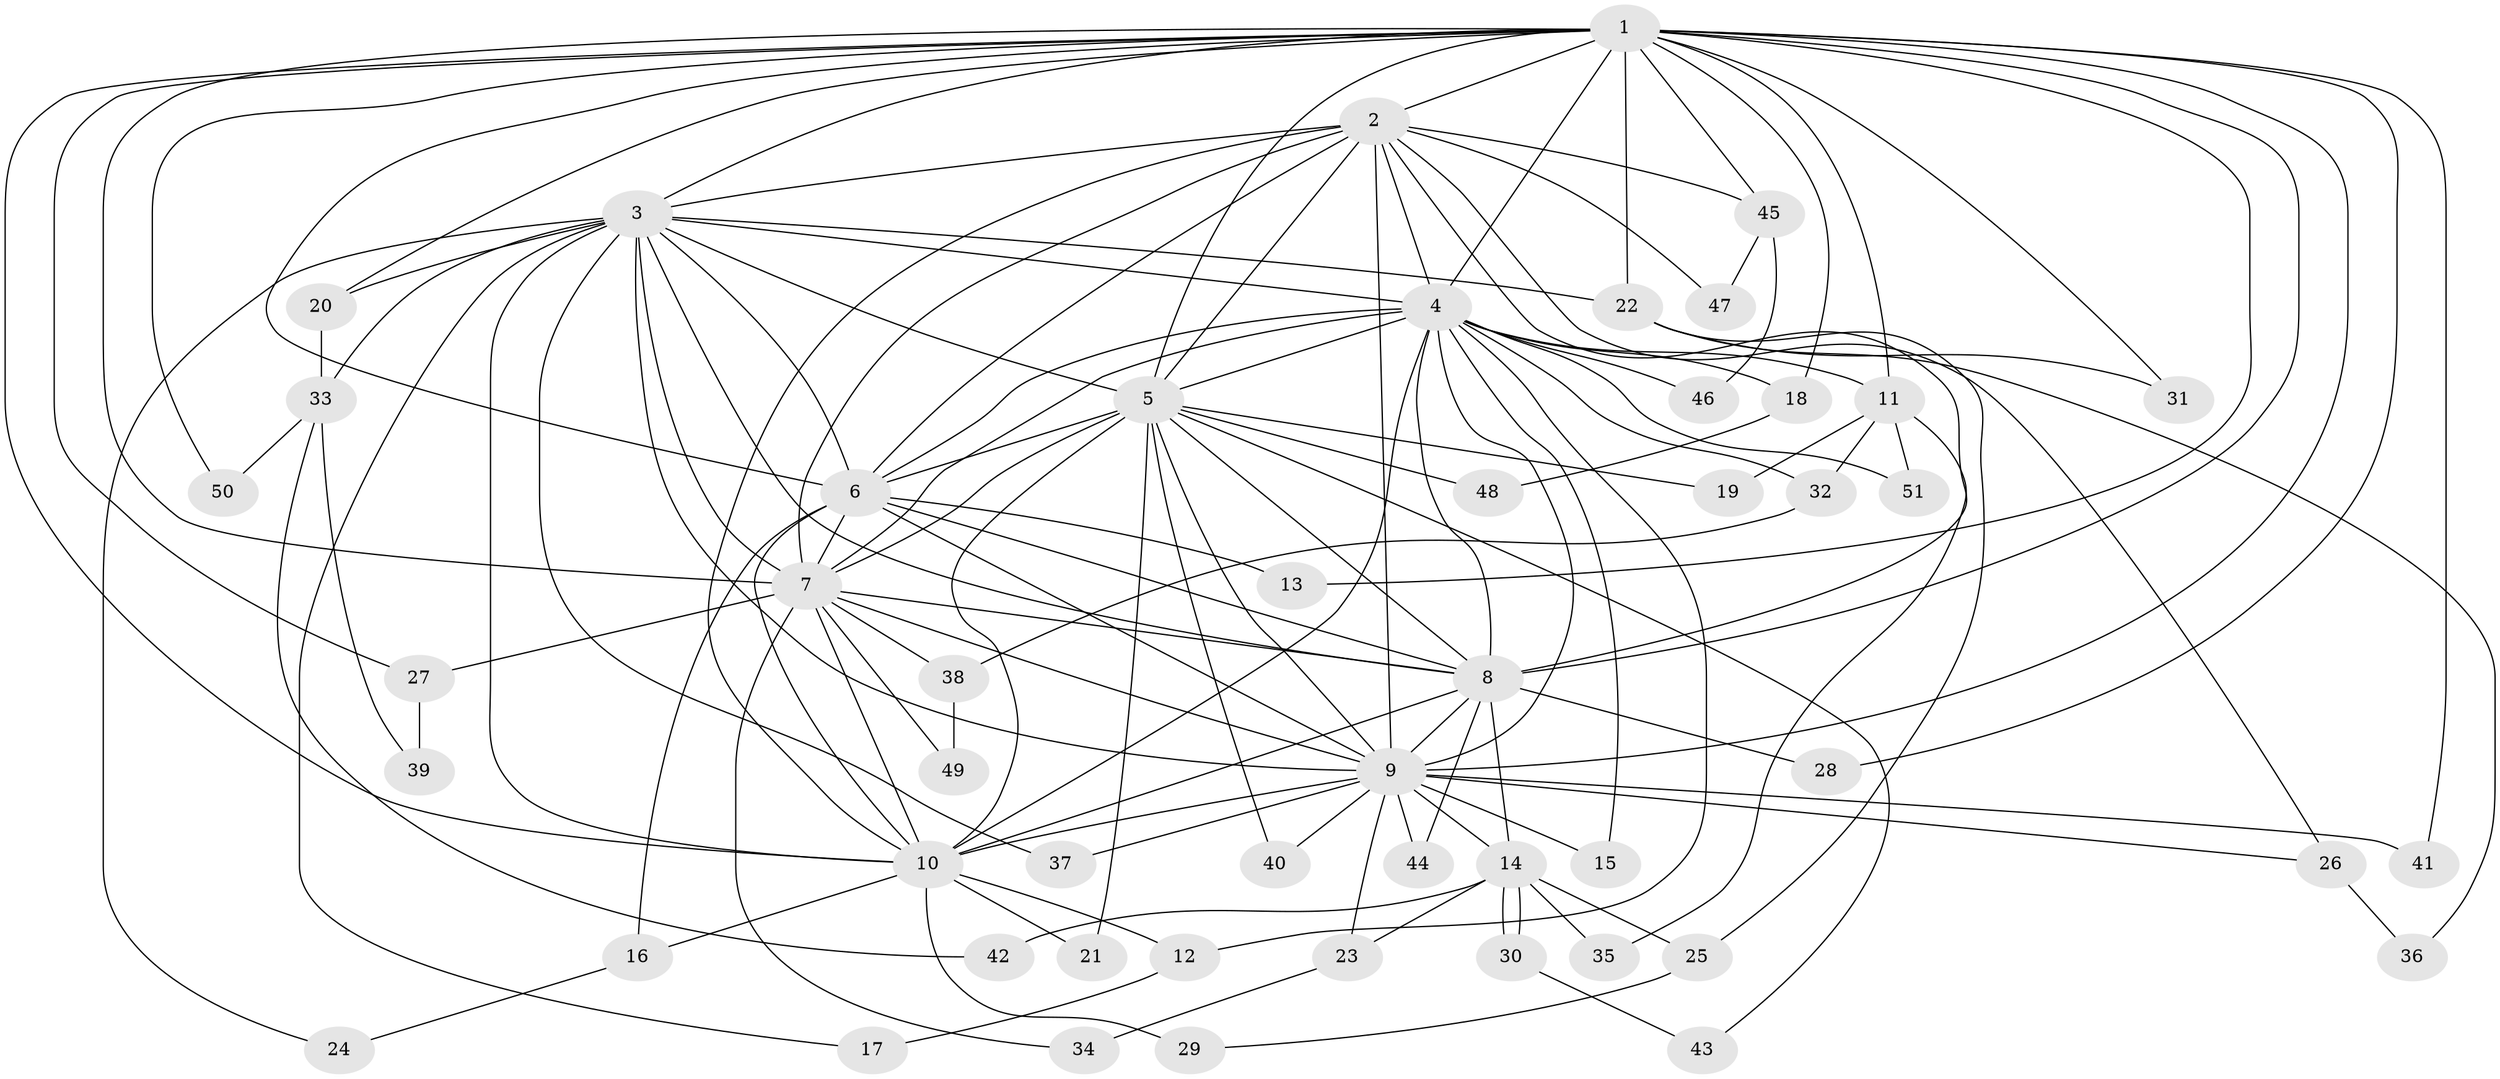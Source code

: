 // Generated by graph-tools (version 1.1) at 2025/01/03/09/25 03:01:34]
// undirected, 51 vertices, 127 edges
graph export_dot {
graph [start="1"]
  node [color=gray90,style=filled];
  1;
  2;
  3;
  4;
  5;
  6;
  7;
  8;
  9;
  10;
  11;
  12;
  13;
  14;
  15;
  16;
  17;
  18;
  19;
  20;
  21;
  22;
  23;
  24;
  25;
  26;
  27;
  28;
  29;
  30;
  31;
  32;
  33;
  34;
  35;
  36;
  37;
  38;
  39;
  40;
  41;
  42;
  43;
  44;
  45;
  46;
  47;
  48;
  49;
  50;
  51;
  1 -- 2;
  1 -- 3;
  1 -- 4;
  1 -- 5;
  1 -- 6;
  1 -- 7;
  1 -- 8;
  1 -- 9;
  1 -- 10;
  1 -- 11;
  1 -- 13;
  1 -- 18;
  1 -- 20;
  1 -- 22;
  1 -- 27;
  1 -- 28;
  1 -- 31;
  1 -- 41;
  1 -- 45;
  1 -- 50;
  2 -- 3;
  2 -- 4;
  2 -- 5;
  2 -- 6;
  2 -- 7;
  2 -- 8;
  2 -- 9;
  2 -- 10;
  2 -- 26;
  2 -- 45;
  2 -- 47;
  3 -- 4;
  3 -- 5;
  3 -- 6;
  3 -- 7;
  3 -- 8;
  3 -- 9;
  3 -- 10;
  3 -- 17;
  3 -- 20;
  3 -- 22;
  3 -- 24;
  3 -- 33;
  3 -- 37;
  4 -- 5;
  4 -- 6;
  4 -- 7;
  4 -- 8;
  4 -- 9;
  4 -- 10;
  4 -- 11;
  4 -- 12;
  4 -- 15;
  4 -- 18;
  4 -- 32;
  4 -- 46;
  4 -- 51;
  5 -- 6;
  5 -- 7;
  5 -- 8;
  5 -- 9;
  5 -- 10;
  5 -- 19;
  5 -- 21;
  5 -- 40;
  5 -- 43;
  5 -- 48;
  6 -- 7;
  6 -- 8;
  6 -- 9;
  6 -- 10;
  6 -- 13;
  6 -- 16;
  7 -- 8;
  7 -- 9;
  7 -- 10;
  7 -- 27;
  7 -- 34;
  7 -- 38;
  7 -- 49;
  8 -- 9;
  8 -- 10;
  8 -- 14;
  8 -- 28;
  8 -- 44;
  9 -- 10;
  9 -- 14;
  9 -- 15;
  9 -- 23;
  9 -- 26;
  9 -- 37;
  9 -- 40;
  9 -- 41;
  9 -- 44;
  10 -- 12;
  10 -- 16;
  10 -- 21;
  10 -- 29;
  11 -- 19;
  11 -- 32;
  11 -- 35;
  11 -- 51;
  12 -- 17;
  14 -- 23;
  14 -- 25;
  14 -- 30;
  14 -- 30;
  14 -- 35;
  14 -- 42;
  16 -- 24;
  18 -- 48;
  20 -- 33;
  22 -- 25;
  22 -- 31;
  22 -- 36;
  23 -- 34;
  25 -- 29;
  26 -- 36;
  27 -- 39;
  30 -- 43;
  32 -- 38;
  33 -- 39;
  33 -- 42;
  33 -- 50;
  38 -- 49;
  45 -- 46;
  45 -- 47;
}
